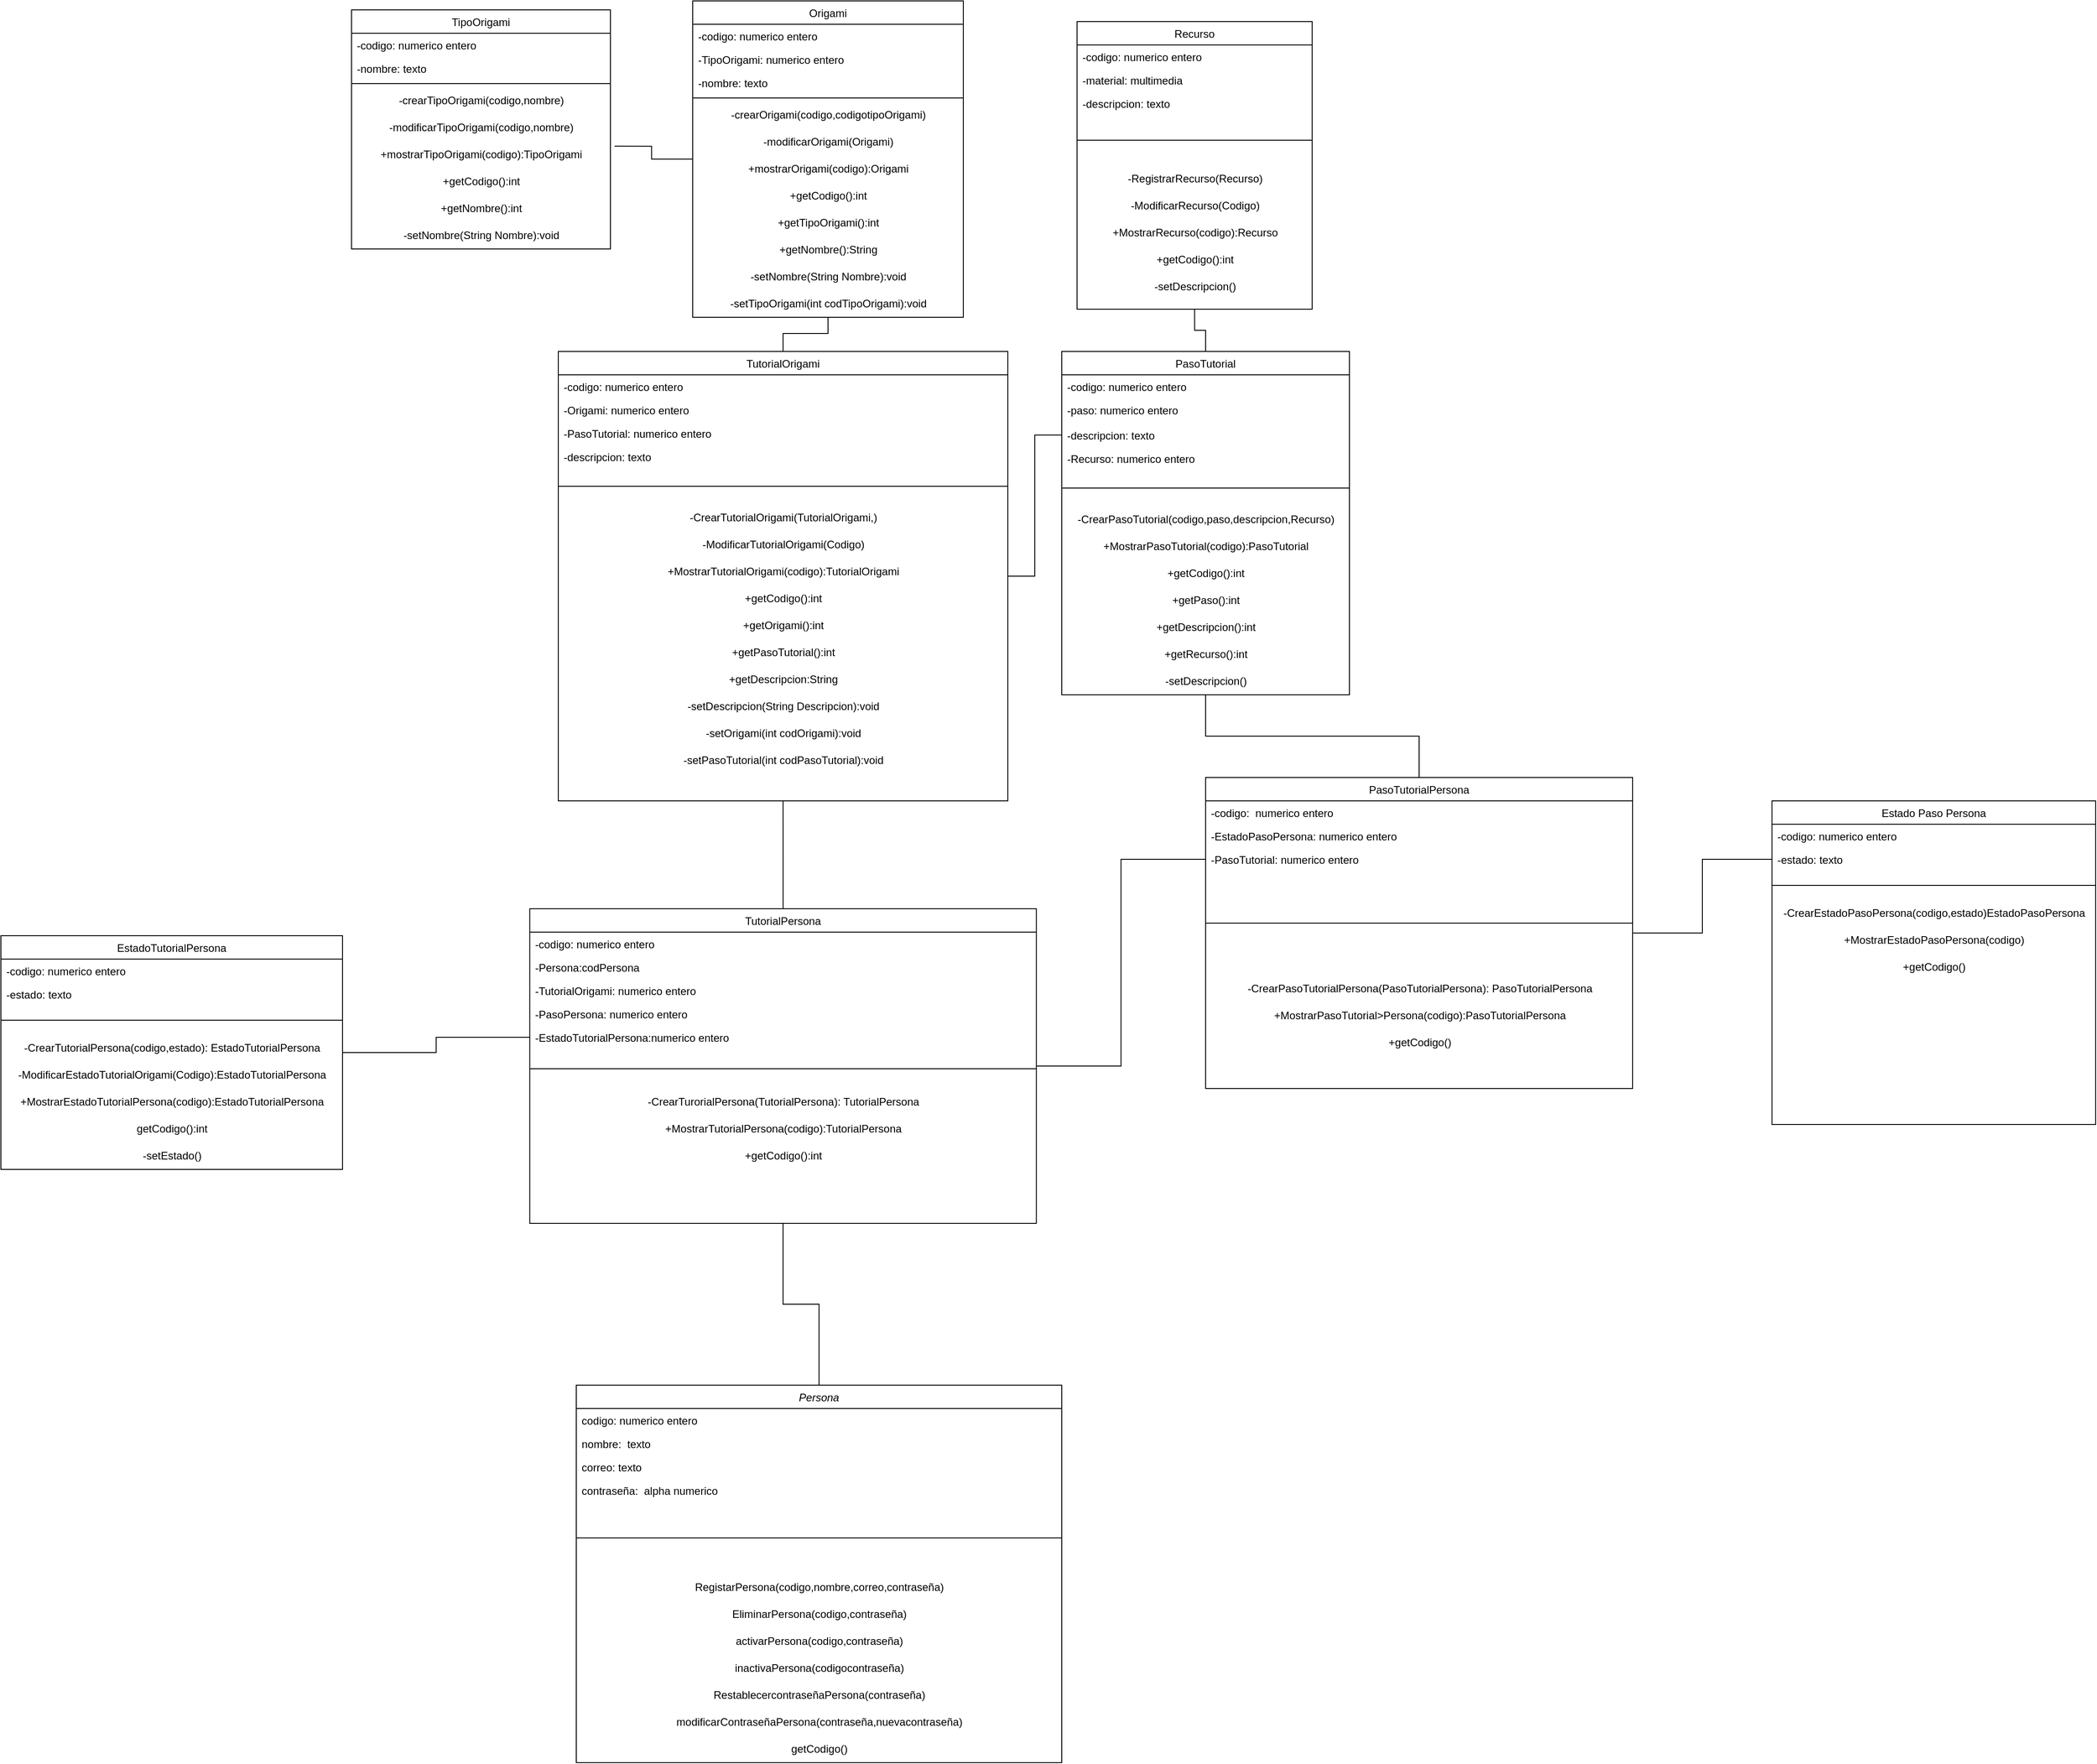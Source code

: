 <mxfile version="20.4.0" type="github">
  <diagram id="C5RBs43oDa-KdzZeNtuy" name="Page-1">
    <mxGraphModel dx="2067" dy="724" grid="1" gridSize="10" guides="1" tooltips="1" connect="1" arrows="1" fold="1" page="1" pageScale="1" pageWidth="827" pageHeight="1169" math="0" shadow="0">
      <root>
        <mxCell id="WIyWlLk6GJQsqaUBKTNV-0" />
        <mxCell id="WIyWlLk6GJQsqaUBKTNV-1" parent="WIyWlLk6GJQsqaUBKTNV-0" />
        <mxCell id="D59ijYObIirlq5wWIzJe-0" style="edgeStyle=orthogonalEdgeStyle;rounded=0;orthogonalLoop=1;jettySize=auto;html=1;entryX=0.5;entryY=1;entryDx=0;entryDy=0;endArrow=none;endFill=0;" parent="WIyWlLk6GJQsqaUBKTNV-1" source="zkfFHV4jXpPFQw0GAbJ--0" target="bdi7g1kAoPdW7_QPwDxV-27" edge="1">
          <mxGeometry relative="1" as="geometry" />
        </mxCell>
        <mxCell id="zkfFHV4jXpPFQw0GAbJ--0" value="Persona" style="swimlane;fontStyle=2;align=center;verticalAlign=top;childLayout=stackLayout;horizontal=1;startSize=26;horizontalStack=0;resizeParent=1;resizeLast=0;collapsible=1;marginBottom=0;rounded=0;shadow=0;strokeWidth=1;" parent="WIyWlLk6GJQsqaUBKTNV-1" vertex="1">
          <mxGeometry x="270" y="1630" width="540" height="420" as="geometry">
            <mxRectangle x="230" y="140" width="160" height="26" as="alternateBounds" />
          </mxGeometry>
        </mxCell>
        <mxCell id="zkfFHV4jXpPFQw0GAbJ--1" value="codigo: numerico entero" style="text;align=left;verticalAlign=top;spacingLeft=4;spacingRight=4;overflow=hidden;rotatable=0;points=[[0,0.5],[1,0.5]];portConstraint=eastwest;" parent="zkfFHV4jXpPFQw0GAbJ--0" vertex="1">
          <mxGeometry y="26" width="540" height="26" as="geometry" />
        </mxCell>
        <mxCell id="zkfFHV4jXpPFQw0GAbJ--2" value="nombre:  texto" style="text;align=left;verticalAlign=top;spacingLeft=4;spacingRight=4;overflow=hidden;rotatable=0;points=[[0,0.5],[1,0.5]];portConstraint=eastwest;rounded=0;shadow=0;html=0;" parent="zkfFHV4jXpPFQw0GAbJ--0" vertex="1">
          <mxGeometry y="52" width="540" height="26" as="geometry" />
        </mxCell>
        <mxCell id="zkfFHV4jXpPFQw0GAbJ--3" value="correo: texto" style="text;align=left;verticalAlign=top;spacingLeft=4;spacingRight=4;overflow=hidden;rotatable=0;points=[[0,0.5],[1,0.5]];portConstraint=eastwest;rounded=0;shadow=0;html=0;" parent="zkfFHV4jXpPFQw0GAbJ--0" vertex="1">
          <mxGeometry y="78" width="540" height="26" as="geometry" />
        </mxCell>
        <mxCell id="bdi7g1kAoPdW7_QPwDxV-0" value="contraseña:  alpha numerico" style="text;align=left;verticalAlign=top;spacingLeft=4;spacingRight=4;overflow=hidden;rotatable=0;points=[[0,0.5],[1,0.5]];portConstraint=eastwest;rounded=0;shadow=0;html=0;" parent="zkfFHV4jXpPFQw0GAbJ--0" vertex="1">
          <mxGeometry y="104" width="540" height="26" as="geometry" />
        </mxCell>
        <mxCell id="zkfFHV4jXpPFQw0GAbJ--4" value="" style="line;html=1;strokeWidth=1;align=left;verticalAlign=middle;spacingTop=-1;spacingLeft=3;spacingRight=3;rotatable=0;labelPosition=right;points=[];portConstraint=eastwest;" parent="zkfFHV4jXpPFQw0GAbJ--0" vertex="1">
          <mxGeometry y="130" width="540" height="80" as="geometry" />
        </mxCell>
        <mxCell id="D59ijYObIirlq5wWIzJe-51" value="RegistarPersona(codigo,nombre,correo,contraseña)" style="text;html=1;align=center;verticalAlign=middle;resizable=0;points=[];autosize=1;strokeColor=none;fillColor=none;" parent="zkfFHV4jXpPFQw0GAbJ--0" vertex="1">
          <mxGeometry y="210" width="540" height="30" as="geometry" />
        </mxCell>
        <mxCell id="D59ijYObIirlq5wWIzJe-80" value="EliminarPersona(codigo,contraseña)" style="text;html=1;align=center;verticalAlign=middle;resizable=0;points=[];autosize=1;strokeColor=none;fillColor=none;" parent="zkfFHV4jXpPFQw0GAbJ--0" vertex="1">
          <mxGeometry y="240" width="540" height="30" as="geometry" />
        </mxCell>
        <mxCell id="D59ijYObIirlq5wWIzJe-77" value="activarPersona(codigo,contraseña)" style="text;html=1;align=center;verticalAlign=middle;resizable=0;points=[];autosize=1;strokeColor=none;fillColor=none;" parent="zkfFHV4jXpPFQw0GAbJ--0" vertex="1">
          <mxGeometry y="270" width="540" height="30" as="geometry" />
        </mxCell>
        <mxCell id="D59ijYObIirlq5wWIzJe-79" value="inactivaPersona(codigocontraseña)" style="text;html=1;align=center;verticalAlign=middle;resizable=0;points=[];autosize=1;strokeColor=none;fillColor=none;" parent="zkfFHV4jXpPFQw0GAbJ--0" vertex="1">
          <mxGeometry y="300" width="540" height="30" as="geometry" />
        </mxCell>
        <mxCell id="D59ijYObIirlq5wWIzJe-81" value="RestablecercontraseñaPersona(contraseña)" style="text;html=1;align=center;verticalAlign=middle;resizable=0;points=[];autosize=1;strokeColor=none;fillColor=none;" parent="zkfFHV4jXpPFQw0GAbJ--0" vertex="1">
          <mxGeometry y="330" width="540" height="30" as="geometry" />
        </mxCell>
        <mxCell id="D59ijYObIirlq5wWIzJe-78" value="modificarContraseñaPersona(contraseña,nuevacontraseña)" style="text;html=1;align=center;verticalAlign=middle;resizable=0;points=[];autosize=1;strokeColor=none;fillColor=none;" parent="zkfFHV4jXpPFQw0GAbJ--0" vertex="1">
          <mxGeometry y="360" width="540" height="30" as="geometry" />
        </mxCell>
        <mxCell id="D59ijYObIirlq5wWIzJe-76" value="getCodigo()" style="text;html=1;align=center;verticalAlign=middle;resizable=0;points=[];autosize=1;strokeColor=none;fillColor=none;" parent="zkfFHV4jXpPFQw0GAbJ--0" vertex="1">
          <mxGeometry y="390" width="540" height="30" as="geometry" />
        </mxCell>
        <mxCell id="D59ijYObIirlq5wWIzJe-10" style="edgeStyle=orthogonalEdgeStyle;rounded=0;orthogonalLoop=1;jettySize=auto;html=1;entryX=1.016;entryY=0.189;entryDx=0;entryDy=0;endArrow=none;endFill=0;entryPerimeter=0;" parent="WIyWlLk6GJQsqaUBKTNV-1" source="zkfFHV4jXpPFQw0GAbJ--17" target="D59ijYObIirlq5wWIzJe-66" edge="1">
          <mxGeometry relative="1" as="geometry" />
        </mxCell>
        <mxCell id="zkfFHV4jXpPFQw0GAbJ--17" value="Origami" style="swimlane;fontStyle=0;align=center;verticalAlign=top;childLayout=stackLayout;horizontal=1;startSize=26;horizontalStack=0;resizeParent=1;resizeLast=0;collapsible=1;marginBottom=0;rounded=0;shadow=0;strokeWidth=1;" parent="WIyWlLk6GJQsqaUBKTNV-1" vertex="1">
          <mxGeometry x="399.5" y="90" width="301" height="352" as="geometry">
            <mxRectangle x="550" y="140" width="160" height="26" as="alternateBounds" />
          </mxGeometry>
        </mxCell>
        <mxCell id="zkfFHV4jXpPFQw0GAbJ--18" value="-codigo: numerico entero" style="text;align=left;verticalAlign=top;spacingLeft=4;spacingRight=4;overflow=hidden;rotatable=0;points=[[0,0.5],[1,0.5]];portConstraint=eastwest;" parent="zkfFHV4jXpPFQw0GAbJ--17" vertex="1">
          <mxGeometry y="26" width="301" height="26" as="geometry" />
        </mxCell>
        <mxCell id="D59ijYObIirlq5wWIzJe-12" value="-TipoOrigami: numerico entero" style="text;align=left;verticalAlign=top;spacingLeft=4;spacingRight=4;overflow=hidden;rotatable=0;points=[[0,0.5],[1,0.5]];portConstraint=eastwest;rounded=0;shadow=0;html=0;" parent="zkfFHV4jXpPFQw0GAbJ--17" vertex="1">
          <mxGeometry y="52" width="301" height="26" as="geometry" />
        </mxCell>
        <mxCell id="zkfFHV4jXpPFQw0GAbJ--19" value="-nombre: texto" style="text;align=left;verticalAlign=top;spacingLeft=4;spacingRight=4;overflow=hidden;rotatable=0;points=[[0,0.5],[1,0.5]];portConstraint=eastwest;rounded=0;shadow=0;html=0;" parent="zkfFHV4jXpPFQw0GAbJ--17" vertex="1">
          <mxGeometry y="78" width="301" height="26" as="geometry" />
        </mxCell>
        <mxCell id="zkfFHV4jXpPFQw0GAbJ--23" value="" style="line;html=1;strokeWidth=1;align=left;verticalAlign=middle;spacingTop=-1;spacingLeft=3;spacingRight=3;rotatable=0;labelPosition=right;points=[];portConstraint=eastwest;" parent="zkfFHV4jXpPFQw0GAbJ--17" vertex="1">
          <mxGeometry y="104" width="301" height="8" as="geometry" />
        </mxCell>
        <mxCell id="D59ijYObIirlq5wWIzJe-43" value="-crearOrigami(codigo,codigotipoOrigami)" style="text;html=1;align=center;verticalAlign=middle;resizable=0;points=[];autosize=1;strokeColor=none;fillColor=none;" parent="zkfFHV4jXpPFQw0GAbJ--17" vertex="1">
          <mxGeometry y="112" width="301" height="30" as="geometry" />
        </mxCell>
        <mxCell id="98TDJcl2JBag1Wm1PR5F-3" value="-modificarOrigami(Origami)" style="text;html=1;align=center;verticalAlign=middle;resizable=0;points=[];autosize=1;strokeColor=none;fillColor=none;" vertex="1" parent="zkfFHV4jXpPFQw0GAbJ--17">
          <mxGeometry y="142" width="301" height="30" as="geometry" />
        </mxCell>
        <mxCell id="D59ijYObIirlq5wWIzJe-64" value="+mostrarOrigami(codigo):Origami" style="text;html=1;align=center;verticalAlign=middle;resizable=0;points=[];autosize=1;strokeColor=none;fillColor=none;" parent="zkfFHV4jXpPFQw0GAbJ--17" vertex="1">
          <mxGeometry y="172" width="301" height="30" as="geometry" />
        </mxCell>
        <mxCell id="D59ijYObIirlq5wWIzJe-31" value="+getCodigo():int" style="text;html=1;align=center;verticalAlign=middle;resizable=0;points=[];autosize=1;strokeColor=none;fillColor=none;" parent="zkfFHV4jXpPFQw0GAbJ--17" vertex="1">
          <mxGeometry y="202" width="301" height="30" as="geometry" />
        </mxCell>
        <mxCell id="98TDJcl2JBag1Wm1PR5F-17" value="+getTipoOrigami():int" style="text;html=1;align=center;verticalAlign=middle;resizable=0;points=[];autosize=1;strokeColor=none;fillColor=none;" vertex="1" parent="zkfFHV4jXpPFQw0GAbJ--17">
          <mxGeometry y="232" width="301" height="30" as="geometry" />
        </mxCell>
        <mxCell id="98TDJcl2JBag1Wm1PR5F-16" value="+getNombre():String" style="text;html=1;align=center;verticalAlign=middle;resizable=0;points=[];autosize=1;strokeColor=none;fillColor=none;" vertex="1" parent="zkfFHV4jXpPFQw0GAbJ--17">
          <mxGeometry y="262" width="301" height="30" as="geometry" />
        </mxCell>
        <mxCell id="98TDJcl2JBag1Wm1PR5F-25" value="-setNombre(String Nombre):void" style="text;html=1;align=center;verticalAlign=middle;resizable=0;points=[];autosize=1;strokeColor=none;fillColor=none;" vertex="1" parent="zkfFHV4jXpPFQw0GAbJ--17">
          <mxGeometry y="292" width="301" height="30" as="geometry" />
        </mxCell>
        <mxCell id="98TDJcl2JBag1Wm1PR5F-18" value="-setTipoOrigami(int codTipoOrigami):void" style="text;html=1;align=center;verticalAlign=middle;resizable=0;points=[];autosize=1;strokeColor=none;fillColor=none;" vertex="1" parent="zkfFHV4jXpPFQw0GAbJ--17">
          <mxGeometry y="322" width="301" height="30" as="geometry" />
        </mxCell>
        <mxCell id="bdi7g1kAoPdW7_QPwDxV-7" value="TipoOrigami" style="swimlane;fontStyle=0;align=center;verticalAlign=top;childLayout=stackLayout;horizontal=1;startSize=26;horizontalStack=0;resizeParent=1;resizeLast=0;collapsible=1;marginBottom=0;rounded=0;shadow=0;strokeWidth=1;" parent="WIyWlLk6GJQsqaUBKTNV-1" vertex="1">
          <mxGeometry x="20" y="100" width="288" height="266" as="geometry">
            <mxRectangle x="550" y="140" width="160" height="26" as="alternateBounds" />
          </mxGeometry>
        </mxCell>
        <mxCell id="bdi7g1kAoPdW7_QPwDxV-8" value="-codigo: numerico entero" style="text;align=left;verticalAlign=top;spacingLeft=4;spacingRight=4;overflow=hidden;rotatable=0;points=[[0,0.5],[1,0.5]];portConstraint=eastwest;" parent="bdi7g1kAoPdW7_QPwDxV-7" vertex="1">
          <mxGeometry y="26" width="288" height="26" as="geometry" />
        </mxCell>
        <mxCell id="bdi7g1kAoPdW7_QPwDxV-9" value="-nombre: texto" style="text;align=left;verticalAlign=top;spacingLeft=4;spacingRight=4;overflow=hidden;rotatable=0;points=[[0,0.5],[1,0.5]];portConstraint=eastwest;rounded=0;shadow=0;html=0;" parent="bdi7g1kAoPdW7_QPwDxV-7" vertex="1">
          <mxGeometry y="52" width="288" height="26" as="geometry" />
        </mxCell>
        <mxCell id="bdi7g1kAoPdW7_QPwDxV-11" value="" style="line;html=1;strokeWidth=1;align=left;verticalAlign=middle;spacingTop=-1;spacingLeft=3;spacingRight=3;rotatable=0;labelPosition=right;points=[];portConstraint=eastwest;" parent="bdi7g1kAoPdW7_QPwDxV-7" vertex="1">
          <mxGeometry y="78" width="288" height="8" as="geometry" />
        </mxCell>
        <mxCell id="D59ijYObIirlq5wWIzJe-42" value="-crearTipoOrigami(codigo,nombre)" style="text;html=1;align=center;verticalAlign=middle;resizable=0;points=[];autosize=1;strokeColor=none;fillColor=none;" parent="bdi7g1kAoPdW7_QPwDxV-7" vertex="1">
          <mxGeometry y="86" width="288" height="30" as="geometry" />
        </mxCell>
        <mxCell id="98TDJcl2JBag1Wm1PR5F-2" value="-modificarTipoOrigami(codigo,nombre)" style="text;html=1;align=center;verticalAlign=middle;resizable=0;points=[];autosize=1;strokeColor=none;fillColor=none;" vertex="1" parent="bdi7g1kAoPdW7_QPwDxV-7">
          <mxGeometry y="116" width="288" height="30" as="geometry" />
        </mxCell>
        <mxCell id="D59ijYObIirlq5wWIzJe-66" value="+mostrarTipoOrigami(codigo):TipoOrigami" style="text;html=1;align=center;verticalAlign=middle;resizable=0;points=[];autosize=1;strokeColor=none;fillColor=none;" parent="bdi7g1kAoPdW7_QPwDxV-7" vertex="1">
          <mxGeometry y="146" width="288" height="30" as="geometry" />
        </mxCell>
        <mxCell id="D59ijYObIirlq5wWIzJe-38" value="+getCodigo():int" style="text;html=1;align=center;verticalAlign=middle;resizable=0;points=[];autosize=1;strokeColor=none;fillColor=none;" parent="bdi7g1kAoPdW7_QPwDxV-7" vertex="1">
          <mxGeometry y="176" width="288" height="30" as="geometry" />
        </mxCell>
        <mxCell id="98TDJcl2JBag1Wm1PR5F-15" value="+getNombre():int" style="text;html=1;align=center;verticalAlign=middle;resizable=0;points=[];autosize=1;strokeColor=none;fillColor=none;" vertex="1" parent="bdi7g1kAoPdW7_QPwDxV-7">
          <mxGeometry y="206" width="288" height="30" as="geometry" />
        </mxCell>
        <mxCell id="98TDJcl2JBag1Wm1PR5F-1" value="-setNombre(String Nombre):void" style="text;html=1;align=center;verticalAlign=middle;resizable=0;points=[];autosize=1;strokeColor=none;fillColor=none;" vertex="1" parent="bdi7g1kAoPdW7_QPwDxV-7">
          <mxGeometry y="236" width="288" height="30" as="geometry" />
        </mxCell>
        <mxCell id="D59ijYObIirlq5wWIzJe-8" style="edgeStyle=orthogonalEdgeStyle;rounded=0;orthogonalLoop=1;jettySize=auto;html=1;endArrow=none;endFill=0;exitX=0;exitY=0.5;exitDx=0;exitDy=0;entryX=1;entryY=0.5;entryDx=0;entryDy=0;" parent="WIyWlLk6GJQsqaUBKTNV-1" source="bdi7g1kAoPdW7_QPwDxV-33" target="bdi7g1kAoPdW7_QPwDxV-47" edge="1">
          <mxGeometry relative="1" as="geometry">
            <mxPoint x="230.0" y="1010" as="targetPoint" />
          </mxGeometry>
        </mxCell>
        <mxCell id="D59ijYObIirlq5wWIzJe-9" style="edgeStyle=orthogonalEdgeStyle;rounded=0;orthogonalLoop=1;jettySize=auto;html=1;entryX=0;entryY=0.5;entryDx=0;entryDy=0;endArrow=none;endFill=0;" parent="WIyWlLk6GJQsqaUBKTNV-1" source="bdi7g1kAoPdW7_QPwDxV-12" target="bdi7g1kAoPdW7_QPwDxV-55" edge="1">
          <mxGeometry relative="1" as="geometry" />
        </mxCell>
        <mxCell id="D59ijYObIirlq5wWIzJe-11" style="edgeStyle=orthogonalEdgeStyle;rounded=0;orthogonalLoop=1;jettySize=auto;html=1;entryX=0.5;entryY=1;entryDx=0;entryDy=0;endArrow=none;endFill=0;" parent="WIyWlLk6GJQsqaUBKTNV-1" source="bdi7g1kAoPdW7_QPwDxV-12" target="bdi7g1kAoPdW7_QPwDxV-21" edge="1">
          <mxGeometry relative="1" as="geometry" />
        </mxCell>
        <mxCell id="bdi7g1kAoPdW7_QPwDxV-12" value="PasoTutorialPersona" style="swimlane;fontStyle=0;align=center;verticalAlign=top;childLayout=stackLayout;horizontal=1;startSize=26;horizontalStack=0;resizeParent=1;resizeLast=0;collapsible=1;marginBottom=0;rounded=0;shadow=0;strokeWidth=1;" parent="WIyWlLk6GJQsqaUBKTNV-1" vertex="1">
          <mxGeometry x="970" y="954" width="475" height="346" as="geometry">
            <mxRectangle x="550" y="140" width="160" height="26" as="alternateBounds" />
          </mxGeometry>
        </mxCell>
        <mxCell id="bdi7g1kAoPdW7_QPwDxV-13" value="-codigo:  numerico entero" style="text;align=left;verticalAlign=top;spacingLeft=4;spacingRight=4;overflow=hidden;rotatable=0;points=[[0,0.5],[1,0.5]];portConstraint=eastwest;" parent="bdi7g1kAoPdW7_QPwDxV-12" vertex="1">
          <mxGeometry y="26" width="475" height="26" as="geometry" />
        </mxCell>
        <mxCell id="D59ijYObIirlq5wWIzJe-13" value="-EstadoPasoPersona: numerico entero" style="text;align=left;verticalAlign=top;spacingLeft=4;spacingRight=4;overflow=hidden;rotatable=0;points=[[0,0.5],[1,0.5]];portConstraint=eastwest;rounded=0;shadow=0;html=0;" parent="bdi7g1kAoPdW7_QPwDxV-12" vertex="1">
          <mxGeometry y="52" width="475" height="26" as="geometry" />
        </mxCell>
        <mxCell id="bdi7g1kAoPdW7_QPwDxV-14" value="-PasoTutorial: numerico entero" style="text;align=left;verticalAlign=top;spacingLeft=4;spacingRight=4;overflow=hidden;rotatable=0;points=[[0,0.5],[1,0.5]];portConstraint=eastwest;rounded=0;shadow=0;html=0;" parent="bdi7g1kAoPdW7_QPwDxV-12" vertex="1">
          <mxGeometry y="78" width="475" height="26" as="geometry" />
        </mxCell>
        <mxCell id="bdi7g1kAoPdW7_QPwDxV-15" value="" style="line;html=1;strokeWidth=1;align=left;verticalAlign=middle;spacingTop=-1;spacingLeft=3;spacingRight=3;rotatable=0;labelPosition=right;points=[];portConstraint=eastwest;" parent="bdi7g1kAoPdW7_QPwDxV-12" vertex="1">
          <mxGeometry y="104" width="475" height="116" as="geometry" />
        </mxCell>
        <mxCell id="D59ijYObIirlq5wWIzJe-46" value="-CrearPasoTutorialPersona(PasoTutorialPersona): PasoTutorialPersona" style="text;html=1;align=center;verticalAlign=middle;resizable=0;points=[];autosize=1;strokeColor=none;fillColor=none;" parent="bdi7g1kAoPdW7_QPwDxV-12" vertex="1">
          <mxGeometry y="220" width="475" height="30" as="geometry" />
        </mxCell>
        <mxCell id="D59ijYObIirlq5wWIzJe-74" value="+MostrarPasoTutorial&amp;gt;Persona(codigo):PasoTutorialPersona" style="text;html=1;align=center;verticalAlign=middle;resizable=0;points=[];autosize=1;strokeColor=none;fillColor=none;" parent="bdi7g1kAoPdW7_QPwDxV-12" vertex="1">
          <mxGeometry y="250" width="475" height="30" as="geometry" />
        </mxCell>
        <mxCell id="D59ijYObIirlq5wWIzJe-35" value="+getCodigo()" style="text;html=1;align=center;verticalAlign=middle;resizable=0;points=[];autosize=1;strokeColor=none;fillColor=none;" parent="bdi7g1kAoPdW7_QPwDxV-12" vertex="1">
          <mxGeometry y="280" width="475" height="30" as="geometry" />
        </mxCell>
        <mxCell id="bdi7g1kAoPdW7_QPwDxV-16" value="Recurso" style="swimlane;fontStyle=0;align=center;verticalAlign=top;childLayout=stackLayout;horizontal=1;startSize=26;horizontalStack=0;resizeParent=1;resizeLast=0;collapsible=1;marginBottom=0;rounded=0;shadow=0;strokeWidth=1;" parent="WIyWlLk6GJQsqaUBKTNV-1" vertex="1">
          <mxGeometry x="827" y="113" width="261.5" height="320" as="geometry">
            <mxRectangle x="550" y="140" width="160" height="26" as="alternateBounds" />
          </mxGeometry>
        </mxCell>
        <mxCell id="bdi7g1kAoPdW7_QPwDxV-17" value="-codigo: numerico entero" style="text;align=left;verticalAlign=top;spacingLeft=4;spacingRight=4;overflow=hidden;rotatable=0;points=[[0,0.5],[1,0.5]];portConstraint=eastwest;" parent="bdi7g1kAoPdW7_QPwDxV-16" vertex="1">
          <mxGeometry y="26" width="261.5" height="26" as="geometry" />
        </mxCell>
        <mxCell id="bdi7g1kAoPdW7_QPwDxV-18" value="-material: multimedia" style="text;align=left;verticalAlign=top;spacingLeft=4;spacingRight=4;overflow=hidden;rotatable=0;points=[[0,0.5],[1,0.5]];portConstraint=eastwest;rounded=0;shadow=0;html=0;" parent="bdi7g1kAoPdW7_QPwDxV-16" vertex="1">
          <mxGeometry y="52" width="261.5" height="26" as="geometry" />
        </mxCell>
        <mxCell id="bdi7g1kAoPdW7_QPwDxV-20" value="-descripcion: texto" style="text;align=left;verticalAlign=top;spacingLeft=4;spacingRight=4;overflow=hidden;rotatable=0;points=[[0,0.5],[1,0.5]];portConstraint=eastwest;rounded=0;shadow=0;html=0;" parent="bdi7g1kAoPdW7_QPwDxV-16" vertex="1">
          <mxGeometry y="78" width="261.5" height="26" as="geometry" />
        </mxCell>
        <mxCell id="bdi7g1kAoPdW7_QPwDxV-19" value="" style="line;html=1;strokeWidth=1;align=left;verticalAlign=middle;spacingTop=-1;spacingLeft=3;spacingRight=3;rotatable=0;labelPosition=right;points=[];portConstraint=eastwest;" parent="bdi7g1kAoPdW7_QPwDxV-16" vertex="1">
          <mxGeometry y="104" width="261.5" height="56" as="geometry" />
        </mxCell>
        <mxCell id="D59ijYObIirlq5wWIzJe-44" value="-RegistrarRecurso(Recurso)" style="text;html=1;align=center;verticalAlign=middle;resizable=0;points=[];autosize=1;strokeColor=none;fillColor=none;" parent="bdi7g1kAoPdW7_QPwDxV-16" vertex="1">
          <mxGeometry y="160" width="261.5" height="30" as="geometry" />
        </mxCell>
        <mxCell id="98TDJcl2JBag1Wm1PR5F-10" value="-ModificarRecurso(Codigo)" style="text;html=1;align=center;verticalAlign=middle;resizable=0;points=[];autosize=1;strokeColor=none;fillColor=none;" vertex="1" parent="bdi7g1kAoPdW7_QPwDxV-16">
          <mxGeometry y="190" width="261.5" height="30" as="geometry" />
        </mxCell>
        <mxCell id="D59ijYObIirlq5wWIzJe-68" value="+MostrarRecurso(codigo):Recurso" style="text;html=1;align=center;verticalAlign=middle;resizable=0;points=[];autosize=1;strokeColor=none;fillColor=none;" parent="bdi7g1kAoPdW7_QPwDxV-16" vertex="1">
          <mxGeometry y="220" width="261.5" height="30" as="geometry" />
        </mxCell>
        <mxCell id="D59ijYObIirlq5wWIzJe-32" value="+getCodigo():int" style="text;html=1;align=center;verticalAlign=middle;resizable=0;points=[];autosize=1;strokeColor=none;fillColor=none;" parent="bdi7g1kAoPdW7_QPwDxV-16" vertex="1">
          <mxGeometry y="250" width="261.5" height="30" as="geometry" />
        </mxCell>
        <mxCell id="98TDJcl2JBag1Wm1PR5F-11" value="-setDescripcion()" style="text;html=1;align=center;verticalAlign=middle;resizable=0;points=[];autosize=1;strokeColor=none;fillColor=none;" vertex="1" parent="bdi7g1kAoPdW7_QPwDxV-16">
          <mxGeometry y="280" width="261.5" height="30" as="geometry" />
        </mxCell>
        <mxCell id="D59ijYObIirlq5wWIzJe-69" value="" style="edgeStyle=orthogonalEdgeStyle;rounded=0;orthogonalLoop=1;jettySize=auto;html=1;endArrow=none;endFill=0;entryX=0.5;entryY=1;entryDx=0;entryDy=0;" parent="WIyWlLk6GJQsqaUBKTNV-1" source="bdi7g1kAoPdW7_QPwDxV-21" target="bdi7g1kAoPdW7_QPwDxV-16" edge="1">
          <mxGeometry relative="1" as="geometry">
            <mxPoint x="970" y="400" as="targetPoint" />
          </mxGeometry>
        </mxCell>
        <mxCell id="bdi7g1kAoPdW7_QPwDxV-21" value="PasoTutorial" style="swimlane;fontStyle=0;align=center;verticalAlign=top;childLayout=stackLayout;horizontal=1;startSize=26;horizontalStack=0;resizeParent=1;resizeLast=0;collapsible=1;marginBottom=0;rounded=0;shadow=0;strokeWidth=1;" parent="WIyWlLk6GJQsqaUBKTNV-1" vertex="1">
          <mxGeometry x="810" y="480" width="320" height="382" as="geometry">
            <mxRectangle x="550" y="140" width="160" height="26" as="alternateBounds" />
          </mxGeometry>
        </mxCell>
        <mxCell id="bdi7g1kAoPdW7_QPwDxV-22" value="-codigo: numerico entero" style="text;align=left;verticalAlign=top;spacingLeft=4;spacingRight=4;overflow=hidden;rotatable=0;points=[[0,0.5],[1,0.5]];portConstraint=eastwest;" parent="bdi7g1kAoPdW7_QPwDxV-21" vertex="1">
          <mxGeometry y="26" width="320" height="26" as="geometry" />
        </mxCell>
        <mxCell id="bdi7g1kAoPdW7_QPwDxV-23" value="-paso: numerico entero" style="text;align=left;verticalAlign=top;spacingLeft=4;spacingRight=4;overflow=hidden;rotatable=0;points=[[0,0.5],[1,0.5]];portConstraint=eastwest;rounded=0;shadow=0;html=0;" parent="bdi7g1kAoPdW7_QPwDxV-21" vertex="1">
          <mxGeometry y="52" width="320" height="28" as="geometry" />
        </mxCell>
        <mxCell id="bdi7g1kAoPdW7_QPwDxV-24" value="-descripcion: texto" style="text;align=left;verticalAlign=top;spacingLeft=4;spacingRight=4;overflow=hidden;rotatable=0;points=[[0,0.5],[1,0.5]];portConstraint=eastwest;rounded=0;shadow=0;html=0;" parent="bdi7g1kAoPdW7_QPwDxV-21" vertex="1">
          <mxGeometry y="80" width="320" height="26" as="geometry" />
        </mxCell>
        <mxCell id="bdi7g1kAoPdW7_QPwDxV-26" value="-Recurso: numerico entero" style="text;align=left;verticalAlign=top;spacingLeft=4;spacingRight=4;overflow=hidden;rotatable=0;points=[[0,0.5],[1,0.5]];portConstraint=eastwest;rounded=0;shadow=0;html=0;" parent="bdi7g1kAoPdW7_QPwDxV-21" vertex="1">
          <mxGeometry y="106" width="320" height="26" as="geometry" />
        </mxCell>
        <mxCell id="bdi7g1kAoPdW7_QPwDxV-25" value="" style="line;html=1;strokeWidth=1;align=left;verticalAlign=middle;spacingTop=-1;spacingLeft=3;spacingRight=3;rotatable=0;labelPosition=right;points=[];portConstraint=eastwest;" parent="bdi7g1kAoPdW7_QPwDxV-21" vertex="1">
          <mxGeometry y="132" width="320" height="40" as="geometry" />
        </mxCell>
        <mxCell id="D59ijYObIirlq5wWIzJe-50" value="-CrearPasoTutorial(codigo,paso,descripcion,Recurso)" style="text;html=1;align=center;verticalAlign=middle;resizable=0;points=[];autosize=1;strokeColor=none;fillColor=none;" parent="bdi7g1kAoPdW7_QPwDxV-21" vertex="1">
          <mxGeometry y="172" width="320" height="30" as="geometry" />
        </mxCell>
        <mxCell id="D59ijYObIirlq5wWIzJe-70" value="+MostrarPasoTutorial(codigo):PasoTutorial" style="text;html=1;align=center;verticalAlign=middle;resizable=0;points=[];autosize=1;strokeColor=none;fillColor=none;" parent="bdi7g1kAoPdW7_QPwDxV-21" vertex="1">
          <mxGeometry y="202" width="320" height="30" as="geometry" />
        </mxCell>
        <mxCell id="D59ijYObIirlq5wWIzJe-27" value="+getCodigo():int" style="text;html=1;align=center;verticalAlign=middle;resizable=0;points=[];autosize=1;strokeColor=none;fillColor=none;" parent="bdi7g1kAoPdW7_QPwDxV-21" vertex="1">
          <mxGeometry y="232" width="320" height="30" as="geometry" />
        </mxCell>
        <mxCell id="98TDJcl2JBag1Wm1PR5F-26" value="+getPaso():int" style="text;html=1;align=center;verticalAlign=middle;resizable=0;points=[];autosize=1;strokeColor=none;fillColor=none;" vertex="1" parent="bdi7g1kAoPdW7_QPwDxV-21">
          <mxGeometry y="262" width="320" height="30" as="geometry" />
        </mxCell>
        <mxCell id="98TDJcl2JBag1Wm1PR5F-27" value="+getDescripcion():int" style="text;html=1;align=center;verticalAlign=middle;resizable=0;points=[];autosize=1;strokeColor=none;fillColor=none;" vertex="1" parent="bdi7g1kAoPdW7_QPwDxV-21">
          <mxGeometry y="292" width="320" height="30" as="geometry" />
        </mxCell>
        <mxCell id="98TDJcl2JBag1Wm1PR5F-28" value="+getRecurso():int" style="text;html=1;align=center;verticalAlign=middle;resizable=0;points=[];autosize=1;strokeColor=none;fillColor=none;" vertex="1" parent="bdi7g1kAoPdW7_QPwDxV-21">
          <mxGeometry y="322" width="320" height="30" as="geometry" />
        </mxCell>
        <mxCell id="98TDJcl2JBag1Wm1PR5F-9" value="-setDescripcion()" style="text;html=1;align=center;verticalAlign=middle;resizable=0;points=[];autosize=1;strokeColor=none;fillColor=none;" vertex="1" parent="bdi7g1kAoPdW7_QPwDxV-21">
          <mxGeometry y="352" width="320" height="30" as="geometry" />
        </mxCell>
        <mxCell id="D59ijYObIirlq5wWIzJe-2" style="edgeStyle=orthogonalEdgeStyle;rounded=0;orthogonalLoop=1;jettySize=auto;html=1;endArrow=none;endFill=0;entryX=0.5;entryY=1;entryDx=0;entryDy=0;" parent="WIyWlLk6GJQsqaUBKTNV-1" source="bdi7g1kAoPdW7_QPwDxV-27" target="bdi7g1kAoPdW7_QPwDxV-41" edge="1">
          <mxGeometry relative="1" as="geometry">
            <mxPoint x="450" y="860" as="targetPoint" />
          </mxGeometry>
        </mxCell>
        <mxCell id="D59ijYObIirlq5wWIzJe-7" style="edgeStyle=orthogonalEdgeStyle;rounded=0;orthogonalLoop=1;jettySize=auto;html=1;entryX=0;entryY=0.5;entryDx=0;entryDy=0;endArrow=none;endFill=0;exitX=1;exitY=0.5;exitDx=0;exitDy=0;" parent="WIyWlLk6GJQsqaUBKTNV-1" source="bdi7g1kAoPdW7_QPwDxV-27" target="bdi7g1kAoPdW7_QPwDxV-14" edge="1">
          <mxGeometry relative="1" as="geometry" />
        </mxCell>
        <mxCell id="bdi7g1kAoPdW7_QPwDxV-27" value="TutorialPersona" style="swimlane;fontStyle=0;align=center;verticalAlign=top;childLayout=stackLayout;horizontal=1;startSize=26;horizontalStack=0;resizeParent=1;resizeLast=0;collapsible=1;marginBottom=0;rounded=0;shadow=0;strokeWidth=1;" parent="WIyWlLk6GJQsqaUBKTNV-1" vertex="1">
          <mxGeometry x="218.25" y="1100" width="563.5" height="350" as="geometry">
            <mxRectangle x="470" y="742" width="160" height="26" as="alternateBounds" />
          </mxGeometry>
        </mxCell>
        <mxCell id="bdi7g1kAoPdW7_QPwDxV-28" value="-codigo: numerico entero" style="text;align=left;verticalAlign=top;spacingLeft=4;spacingRight=4;overflow=hidden;rotatable=0;points=[[0,0.5],[1,0.5]];portConstraint=eastwest;" parent="bdi7g1kAoPdW7_QPwDxV-27" vertex="1">
          <mxGeometry y="26" width="563.5" height="26" as="geometry" />
        </mxCell>
        <mxCell id="bdi7g1kAoPdW7_QPwDxV-29" value="-Persona:codPersona" style="text;align=left;verticalAlign=top;spacingLeft=4;spacingRight=4;overflow=hidden;rotatable=0;points=[[0,0.5],[1,0.5]];portConstraint=eastwest;rounded=0;shadow=0;html=0;" parent="bdi7g1kAoPdW7_QPwDxV-27" vertex="1">
          <mxGeometry y="52" width="563.5" height="26" as="geometry" />
        </mxCell>
        <mxCell id="bdi7g1kAoPdW7_QPwDxV-30" value="-TutorialOrigami: numerico entero" style="text;align=left;verticalAlign=top;spacingLeft=4;spacingRight=4;overflow=hidden;rotatable=0;points=[[0,0.5],[1,0.5]];portConstraint=eastwest;rounded=0;shadow=0;html=0;" parent="bdi7g1kAoPdW7_QPwDxV-27" vertex="1">
          <mxGeometry y="78" width="563.5" height="26" as="geometry" />
        </mxCell>
        <mxCell id="bdi7g1kAoPdW7_QPwDxV-31" value="-PasoPersona: numerico entero" style="text;align=left;verticalAlign=top;spacingLeft=4;spacingRight=4;overflow=hidden;rotatable=0;points=[[0,0.5],[1,0.5]];portConstraint=eastwest;rounded=0;shadow=0;html=0;" parent="bdi7g1kAoPdW7_QPwDxV-27" vertex="1">
          <mxGeometry y="104" width="563.5" height="26" as="geometry" />
        </mxCell>
        <mxCell id="bdi7g1kAoPdW7_QPwDxV-33" value="-EstadoTutorialPersona:numerico entero" style="text;align=left;verticalAlign=top;spacingLeft=4;spacingRight=4;overflow=hidden;rotatable=0;points=[[0,0.5],[1,0.5]];portConstraint=eastwest;rounded=0;shadow=0;html=0;" parent="bdi7g1kAoPdW7_QPwDxV-27" vertex="1">
          <mxGeometry y="130" width="563.5" height="26" as="geometry" />
        </mxCell>
        <mxCell id="bdi7g1kAoPdW7_QPwDxV-32" value="" style="line;html=1;strokeWidth=1;align=left;verticalAlign=middle;spacingTop=-1;spacingLeft=3;spacingRight=3;rotatable=0;labelPosition=right;points=[];portConstraint=eastwest;" parent="bdi7g1kAoPdW7_QPwDxV-27" vertex="1">
          <mxGeometry y="156" width="563.5" height="44" as="geometry" />
        </mxCell>
        <mxCell id="D59ijYObIirlq5wWIzJe-19" value="-CrearTurorialPersona(TutorialPersona): TutorialPersona" style="text;html=1;align=center;verticalAlign=middle;resizable=0;points=[];autosize=1;strokeColor=none;fillColor=none;" parent="bdi7g1kAoPdW7_QPwDxV-27" vertex="1">
          <mxGeometry y="200" width="563.5" height="30" as="geometry" />
        </mxCell>
        <mxCell id="D59ijYObIirlq5wWIzJe-73" value="+MostrarTutorialPersona(codigo):TutorialPersona" style="text;html=1;align=center;verticalAlign=middle;resizable=0;points=[];autosize=1;strokeColor=none;fillColor=none;" parent="bdi7g1kAoPdW7_QPwDxV-27" vertex="1">
          <mxGeometry y="230" width="563.5" height="30" as="geometry" />
        </mxCell>
        <mxCell id="D59ijYObIirlq5wWIzJe-30" value="+getCodigo():int" style="text;html=1;align=center;verticalAlign=middle;resizable=0;points=[];autosize=1;strokeColor=none;fillColor=none;" parent="bdi7g1kAoPdW7_QPwDxV-27" vertex="1">
          <mxGeometry y="260" width="563.5" height="30" as="geometry" />
        </mxCell>
        <mxCell id="D59ijYObIirlq5wWIzJe-3" style="edgeStyle=orthogonalEdgeStyle;rounded=0;orthogonalLoop=1;jettySize=auto;html=1;entryX=0.5;entryY=1;entryDx=0;entryDy=0;endArrow=none;endFill=0;" parent="WIyWlLk6GJQsqaUBKTNV-1" source="bdi7g1kAoPdW7_QPwDxV-41" target="zkfFHV4jXpPFQw0GAbJ--17" edge="1">
          <mxGeometry relative="1" as="geometry" />
        </mxCell>
        <mxCell id="D59ijYObIirlq5wWIzJe-5" style="edgeStyle=orthogonalEdgeStyle;rounded=0;orthogonalLoop=1;jettySize=auto;html=1;entryX=0;entryY=0.5;entryDx=0;entryDy=0;endArrow=none;endFill=0;" parent="WIyWlLk6GJQsqaUBKTNV-1" source="bdi7g1kAoPdW7_QPwDxV-41" target="bdi7g1kAoPdW7_QPwDxV-24" edge="1">
          <mxGeometry relative="1" as="geometry" />
        </mxCell>
        <mxCell id="bdi7g1kAoPdW7_QPwDxV-41" value="TutorialOrigami" style="swimlane;fontStyle=0;align=center;verticalAlign=top;childLayout=stackLayout;horizontal=1;startSize=26;horizontalStack=0;resizeParent=1;resizeLast=0;collapsible=1;marginBottom=0;rounded=0;shadow=0;strokeWidth=1;" parent="WIyWlLk6GJQsqaUBKTNV-1" vertex="1">
          <mxGeometry x="250" y="480" width="500" height="500" as="geometry">
            <mxRectangle x="550" y="140" width="160" height="26" as="alternateBounds" />
          </mxGeometry>
        </mxCell>
        <mxCell id="bdi7g1kAoPdW7_QPwDxV-42" value="-codigo: numerico entero" style="text;align=left;verticalAlign=top;spacingLeft=4;spacingRight=4;overflow=hidden;rotatable=0;points=[[0,0.5],[1,0.5]];portConstraint=eastwest;" parent="bdi7g1kAoPdW7_QPwDxV-41" vertex="1">
          <mxGeometry y="26" width="500" height="26" as="geometry" />
        </mxCell>
        <mxCell id="bdi7g1kAoPdW7_QPwDxV-43" value="-Origami: numerico entero" style="text;align=left;verticalAlign=top;spacingLeft=4;spacingRight=4;overflow=hidden;rotatable=0;points=[[0,0.5],[1,0.5]];portConstraint=eastwest;rounded=0;shadow=0;html=0;" parent="bdi7g1kAoPdW7_QPwDxV-41" vertex="1">
          <mxGeometry y="52" width="500" height="26" as="geometry" />
        </mxCell>
        <mxCell id="bdi7g1kAoPdW7_QPwDxV-44" value="-PasoTutorial: numerico entero" style="text;align=left;verticalAlign=top;spacingLeft=4;spacingRight=4;overflow=hidden;rotatable=0;points=[[0,0.5],[1,0.5]];portConstraint=eastwest;rounded=0;shadow=0;html=0;" parent="bdi7g1kAoPdW7_QPwDxV-41" vertex="1">
          <mxGeometry y="78" width="500" height="26" as="geometry" />
        </mxCell>
        <mxCell id="bdi7g1kAoPdW7_QPwDxV-45" value="-descripcion: texto" style="text;align=left;verticalAlign=top;spacingLeft=4;spacingRight=4;overflow=hidden;rotatable=0;points=[[0,0.5],[1,0.5]];portConstraint=eastwest;rounded=0;shadow=0;html=0;" parent="bdi7g1kAoPdW7_QPwDxV-41" vertex="1">
          <mxGeometry y="104" width="500" height="26" as="geometry" />
        </mxCell>
        <mxCell id="bdi7g1kAoPdW7_QPwDxV-46" value="" style="line;html=1;strokeWidth=1;align=left;verticalAlign=middle;spacingTop=-1;spacingLeft=3;spacingRight=3;rotatable=0;labelPosition=right;points=[];portConstraint=eastwest;" parent="bdi7g1kAoPdW7_QPwDxV-41" vertex="1">
          <mxGeometry y="130" width="500" height="40" as="geometry" />
        </mxCell>
        <mxCell id="D59ijYObIirlq5wWIzJe-45" value="-CrearTutorialOrigami(TutorialOrigami,)" style="text;html=1;align=center;verticalAlign=middle;resizable=0;points=[];autosize=1;strokeColor=none;fillColor=none;" parent="bdi7g1kAoPdW7_QPwDxV-41" vertex="1">
          <mxGeometry y="170" width="500" height="30" as="geometry" />
        </mxCell>
        <mxCell id="98TDJcl2JBag1Wm1PR5F-5" value="-ModificarTutorialOrigami(Codigo)" style="text;html=1;align=center;verticalAlign=middle;resizable=0;points=[];autosize=1;strokeColor=none;fillColor=none;" vertex="1" parent="bdi7g1kAoPdW7_QPwDxV-41">
          <mxGeometry y="200" width="500" height="30" as="geometry" />
        </mxCell>
        <mxCell id="D59ijYObIirlq5wWIzJe-67" value="+MostrarTutorialOrigami(codigo):TutorialOrigami" style="text;html=1;align=center;verticalAlign=middle;resizable=0;points=[];autosize=1;strokeColor=none;fillColor=none;" parent="bdi7g1kAoPdW7_QPwDxV-41" vertex="1">
          <mxGeometry y="230" width="500" height="30" as="geometry" />
        </mxCell>
        <mxCell id="D59ijYObIirlq5wWIzJe-29" value="+getCodigo():int" style="text;html=1;align=center;verticalAlign=middle;resizable=0;points=[];autosize=1;strokeColor=none;fillColor=none;" parent="bdi7g1kAoPdW7_QPwDxV-41" vertex="1">
          <mxGeometry y="260" width="500" height="30" as="geometry" />
        </mxCell>
        <mxCell id="98TDJcl2JBag1Wm1PR5F-19" value="+getOrigami():int" style="text;html=1;align=center;verticalAlign=middle;resizable=0;points=[];autosize=1;strokeColor=none;fillColor=none;" vertex="1" parent="bdi7g1kAoPdW7_QPwDxV-41">
          <mxGeometry y="290" width="500" height="30" as="geometry" />
        </mxCell>
        <mxCell id="98TDJcl2JBag1Wm1PR5F-20" value="+getPasoTutorial():int" style="text;html=1;align=center;verticalAlign=middle;resizable=0;points=[];autosize=1;strokeColor=none;fillColor=none;" vertex="1" parent="bdi7g1kAoPdW7_QPwDxV-41">
          <mxGeometry y="320" width="500" height="30" as="geometry" />
        </mxCell>
        <mxCell id="98TDJcl2JBag1Wm1PR5F-21" value="+getDescripcion:String" style="text;html=1;align=center;verticalAlign=middle;resizable=0;points=[];autosize=1;strokeColor=none;fillColor=none;" vertex="1" parent="bdi7g1kAoPdW7_QPwDxV-41">
          <mxGeometry y="350" width="500" height="30" as="geometry" />
        </mxCell>
        <mxCell id="98TDJcl2JBag1Wm1PR5F-24" value="-setDescripcion(String Descripcion):void" style="text;html=1;align=center;verticalAlign=middle;resizable=0;points=[];autosize=1;strokeColor=none;fillColor=none;" vertex="1" parent="bdi7g1kAoPdW7_QPwDxV-41">
          <mxGeometry y="380" width="500" height="30" as="geometry" />
        </mxCell>
        <mxCell id="98TDJcl2JBag1Wm1PR5F-23" value="-setOrigami(int codOrigami):void" style="text;html=1;align=center;verticalAlign=middle;resizable=0;points=[];autosize=1;strokeColor=none;fillColor=none;" vertex="1" parent="bdi7g1kAoPdW7_QPwDxV-41">
          <mxGeometry y="410" width="500" height="30" as="geometry" />
        </mxCell>
        <mxCell id="98TDJcl2JBag1Wm1PR5F-8" value="-setPasoTutorial(int codPasoTutorial):void" style="text;html=1;align=center;verticalAlign=middle;resizable=0;points=[];autosize=1;strokeColor=none;fillColor=none;" vertex="1" parent="bdi7g1kAoPdW7_QPwDxV-41">
          <mxGeometry y="440" width="500" height="30" as="geometry" />
        </mxCell>
        <mxCell id="bdi7g1kAoPdW7_QPwDxV-47" value="EstadoTutorialPersona" style="swimlane;fontStyle=0;align=center;verticalAlign=top;childLayout=stackLayout;horizontal=1;startSize=26;horizontalStack=0;resizeParent=1;resizeLast=0;collapsible=1;marginBottom=0;rounded=0;shadow=0;strokeWidth=1;" parent="WIyWlLk6GJQsqaUBKTNV-1" vertex="1">
          <mxGeometry x="-370" y="1130" width="380" height="260" as="geometry">
            <mxRectangle x="550" y="140" width="160" height="26" as="alternateBounds" />
          </mxGeometry>
        </mxCell>
        <mxCell id="bdi7g1kAoPdW7_QPwDxV-48" value="-codigo: numerico entero" style="text;align=left;verticalAlign=top;spacingLeft=4;spacingRight=4;overflow=hidden;rotatable=0;points=[[0,0.5],[1,0.5]];portConstraint=eastwest;" parent="bdi7g1kAoPdW7_QPwDxV-47" vertex="1">
          <mxGeometry y="26" width="380" height="26" as="geometry" />
        </mxCell>
        <mxCell id="bdi7g1kAoPdW7_QPwDxV-49" value="-estado: texto" style="text;align=left;verticalAlign=top;spacingLeft=4;spacingRight=4;overflow=hidden;rotatable=0;points=[[0,0.5],[1,0.5]];portConstraint=eastwest;rounded=0;shadow=0;html=0;" parent="bdi7g1kAoPdW7_QPwDxV-47" vertex="1">
          <mxGeometry y="52" width="380" height="26" as="geometry" />
        </mxCell>
        <mxCell id="bdi7g1kAoPdW7_QPwDxV-52" value="" style="line;html=1;strokeWidth=1;align=left;verticalAlign=middle;spacingTop=-1;spacingLeft=3;spacingRight=3;rotatable=0;labelPosition=right;points=[];portConstraint=eastwest;" parent="bdi7g1kAoPdW7_QPwDxV-47" vertex="1">
          <mxGeometry y="78" width="380" height="32" as="geometry" />
        </mxCell>
        <mxCell id="D59ijYObIirlq5wWIzJe-48" value="-CrearTutorialPersona(codigo,estado): EstadoTutorialPersona" style="text;html=1;align=center;verticalAlign=middle;resizable=0;points=[];autosize=1;strokeColor=none;fillColor=none;" parent="bdi7g1kAoPdW7_QPwDxV-47" vertex="1">
          <mxGeometry y="110" width="380" height="30" as="geometry" />
        </mxCell>
        <mxCell id="98TDJcl2JBag1Wm1PR5F-12" value="-ModificarEstadoTutorialOrigami(Codigo):EstadoTutorialPersona" style="text;html=1;align=center;verticalAlign=middle;resizable=0;points=[];autosize=1;strokeColor=none;fillColor=none;" vertex="1" parent="bdi7g1kAoPdW7_QPwDxV-47">
          <mxGeometry y="140" width="380" height="30" as="geometry" />
        </mxCell>
        <mxCell id="D59ijYObIirlq5wWIzJe-72" value="+MostrarEstadoTutorialPersona(codigo):EstadoTutorialPersona" style="text;html=1;align=center;verticalAlign=middle;resizable=0;points=[];autosize=1;strokeColor=none;fillColor=none;" parent="bdi7g1kAoPdW7_QPwDxV-47" vertex="1">
          <mxGeometry y="170" width="380" height="30" as="geometry" />
        </mxCell>
        <mxCell id="D59ijYObIirlq5wWIzJe-23" value="getCodigo():int" style="text;html=1;align=center;verticalAlign=middle;resizable=0;points=[];autosize=1;strokeColor=none;fillColor=none;" parent="bdi7g1kAoPdW7_QPwDxV-47" vertex="1">
          <mxGeometry y="200" width="380" height="30" as="geometry" />
        </mxCell>
        <mxCell id="98TDJcl2JBag1Wm1PR5F-13" value="-setEstado()" style="text;html=1;align=center;verticalAlign=middle;resizable=0;points=[];autosize=1;strokeColor=none;fillColor=none;" vertex="1" parent="bdi7g1kAoPdW7_QPwDxV-47">
          <mxGeometry y="230" width="380" height="30" as="geometry" />
        </mxCell>
        <mxCell id="bdi7g1kAoPdW7_QPwDxV-53" value="Estado Paso Persona" style="swimlane;fontStyle=0;align=center;verticalAlign=top;childLayout=stackLayout;horizontal=1;startSize=26;horizontalStack=0;resizeParent=1;resizeLast=0;collapsible=1;marginBottom=0;rounded=0;shadow=0;strokeWidth=1;" parent="WIyWlLk6GJQsqaUBKTNV-1" vertex="1">
          <mxGeometry x="1600" y="980" width="360" height="360" as="geometry">
            <mxRectangle x="550" y="140" width="160" height="26" as="alternateBounds" />
          </mxGeometry>
        </mxCell>
        <mxCell id="bdi7g1kAoPdW7_QPwDxV-54" value="-codigo: numerico entero" style="text;align=left;verticalAlign=top;spacingLeft=4;spacingRight=4;overflow=hidden;rotatable=0;points=[[0,0.5],[1,0.5]];portConstraint=eastwest;" parent="bdi7g1kAoPdW7_QPwDxV-53" vertex="1">
          <mxGeometry y="26" width="360" height="26" as="geometry" />
        </mxCell>
        <mxCell id="bdi7g1kAoPdW7_QPwDxV-55" value="-estado: texto" style="text;align=left;verticalAlign=top;spacingLeft=4;spacingRight=4;overflow=hidden;rotatable=0;points=[[0,0.5],[1,0.5]];portConstraint=eastwest;rounded=0;shadow=0;html=0;" parent="bdi7g1kAoPdW7_QPwDxV-53" vertex="1">
          <mxGeometry y="52" width="360" height="26" as="geometry" />
        </mxCell>
        <mxCell id="bdi7g1kAoPdW7_QPwDxV-56" value="" style="line;html=1;strokeWidth=1;align=left;verticalAlign=middle;spacingTop=-1;spacingLeft=3;spacingRight=3;rotatable=0;labelPosition=right;points=[];portConstraint=eastwest;" parent="bdi7g1kAoPdW7_QPwDxV-53" vertex="1">
          <mxGeometry y="78" width="360" height="32" as="geometry" />
        </mxCell>
        <mxCell id="D59ijYObIirlq5wWIzJe-49" value="-CrearEstadoPasoPersona(codigo,estado)EstadoPasoPersona" style="text;html=1;align=center;verticalAlign=middle;resizable=0;points=[];autosize=1;strokeColor=none;fillColor=none;" parent="bdi7g1kAoPdW7_QPwDxV-53" vertex="1">
          <mxGeometry y="110" width="360" height="30" as="geometry" />
        </mxCell>
        <mxCell id="D59ijYObIirlq5wWIzJe-75" value="+MostrarEstadoPasoPersona(codigo)" style="text;html=1;align=center;verticalAlign=middle;resizable=0;points=[];autosize=1;strokeColor=none;fillColor=none;" parent="bdi7g1kAoPdW7_QPwDxV-53" vertex="1">
          <mxGeometry y="140" width="360" height="30" as="geometry" />
        </mxCell>
        <mxCell id="D59ijYObIirlq5wWIzJe-22" value="+getCodigo()" style="text;html=1;align=center;verticalAlign=middle;resizable=0;points=[];autosize=1;strokeColor=none;fillColor=none;" parent="bdi7g1kAoPdW7_QPwDxV-53" vertex="1">
          <mxGeometry y="170" width="360" height="30" as="geometry" />
        </mxCell>
      </root>
    </mxGraphModel>
  </diagram>
</mxfile>
